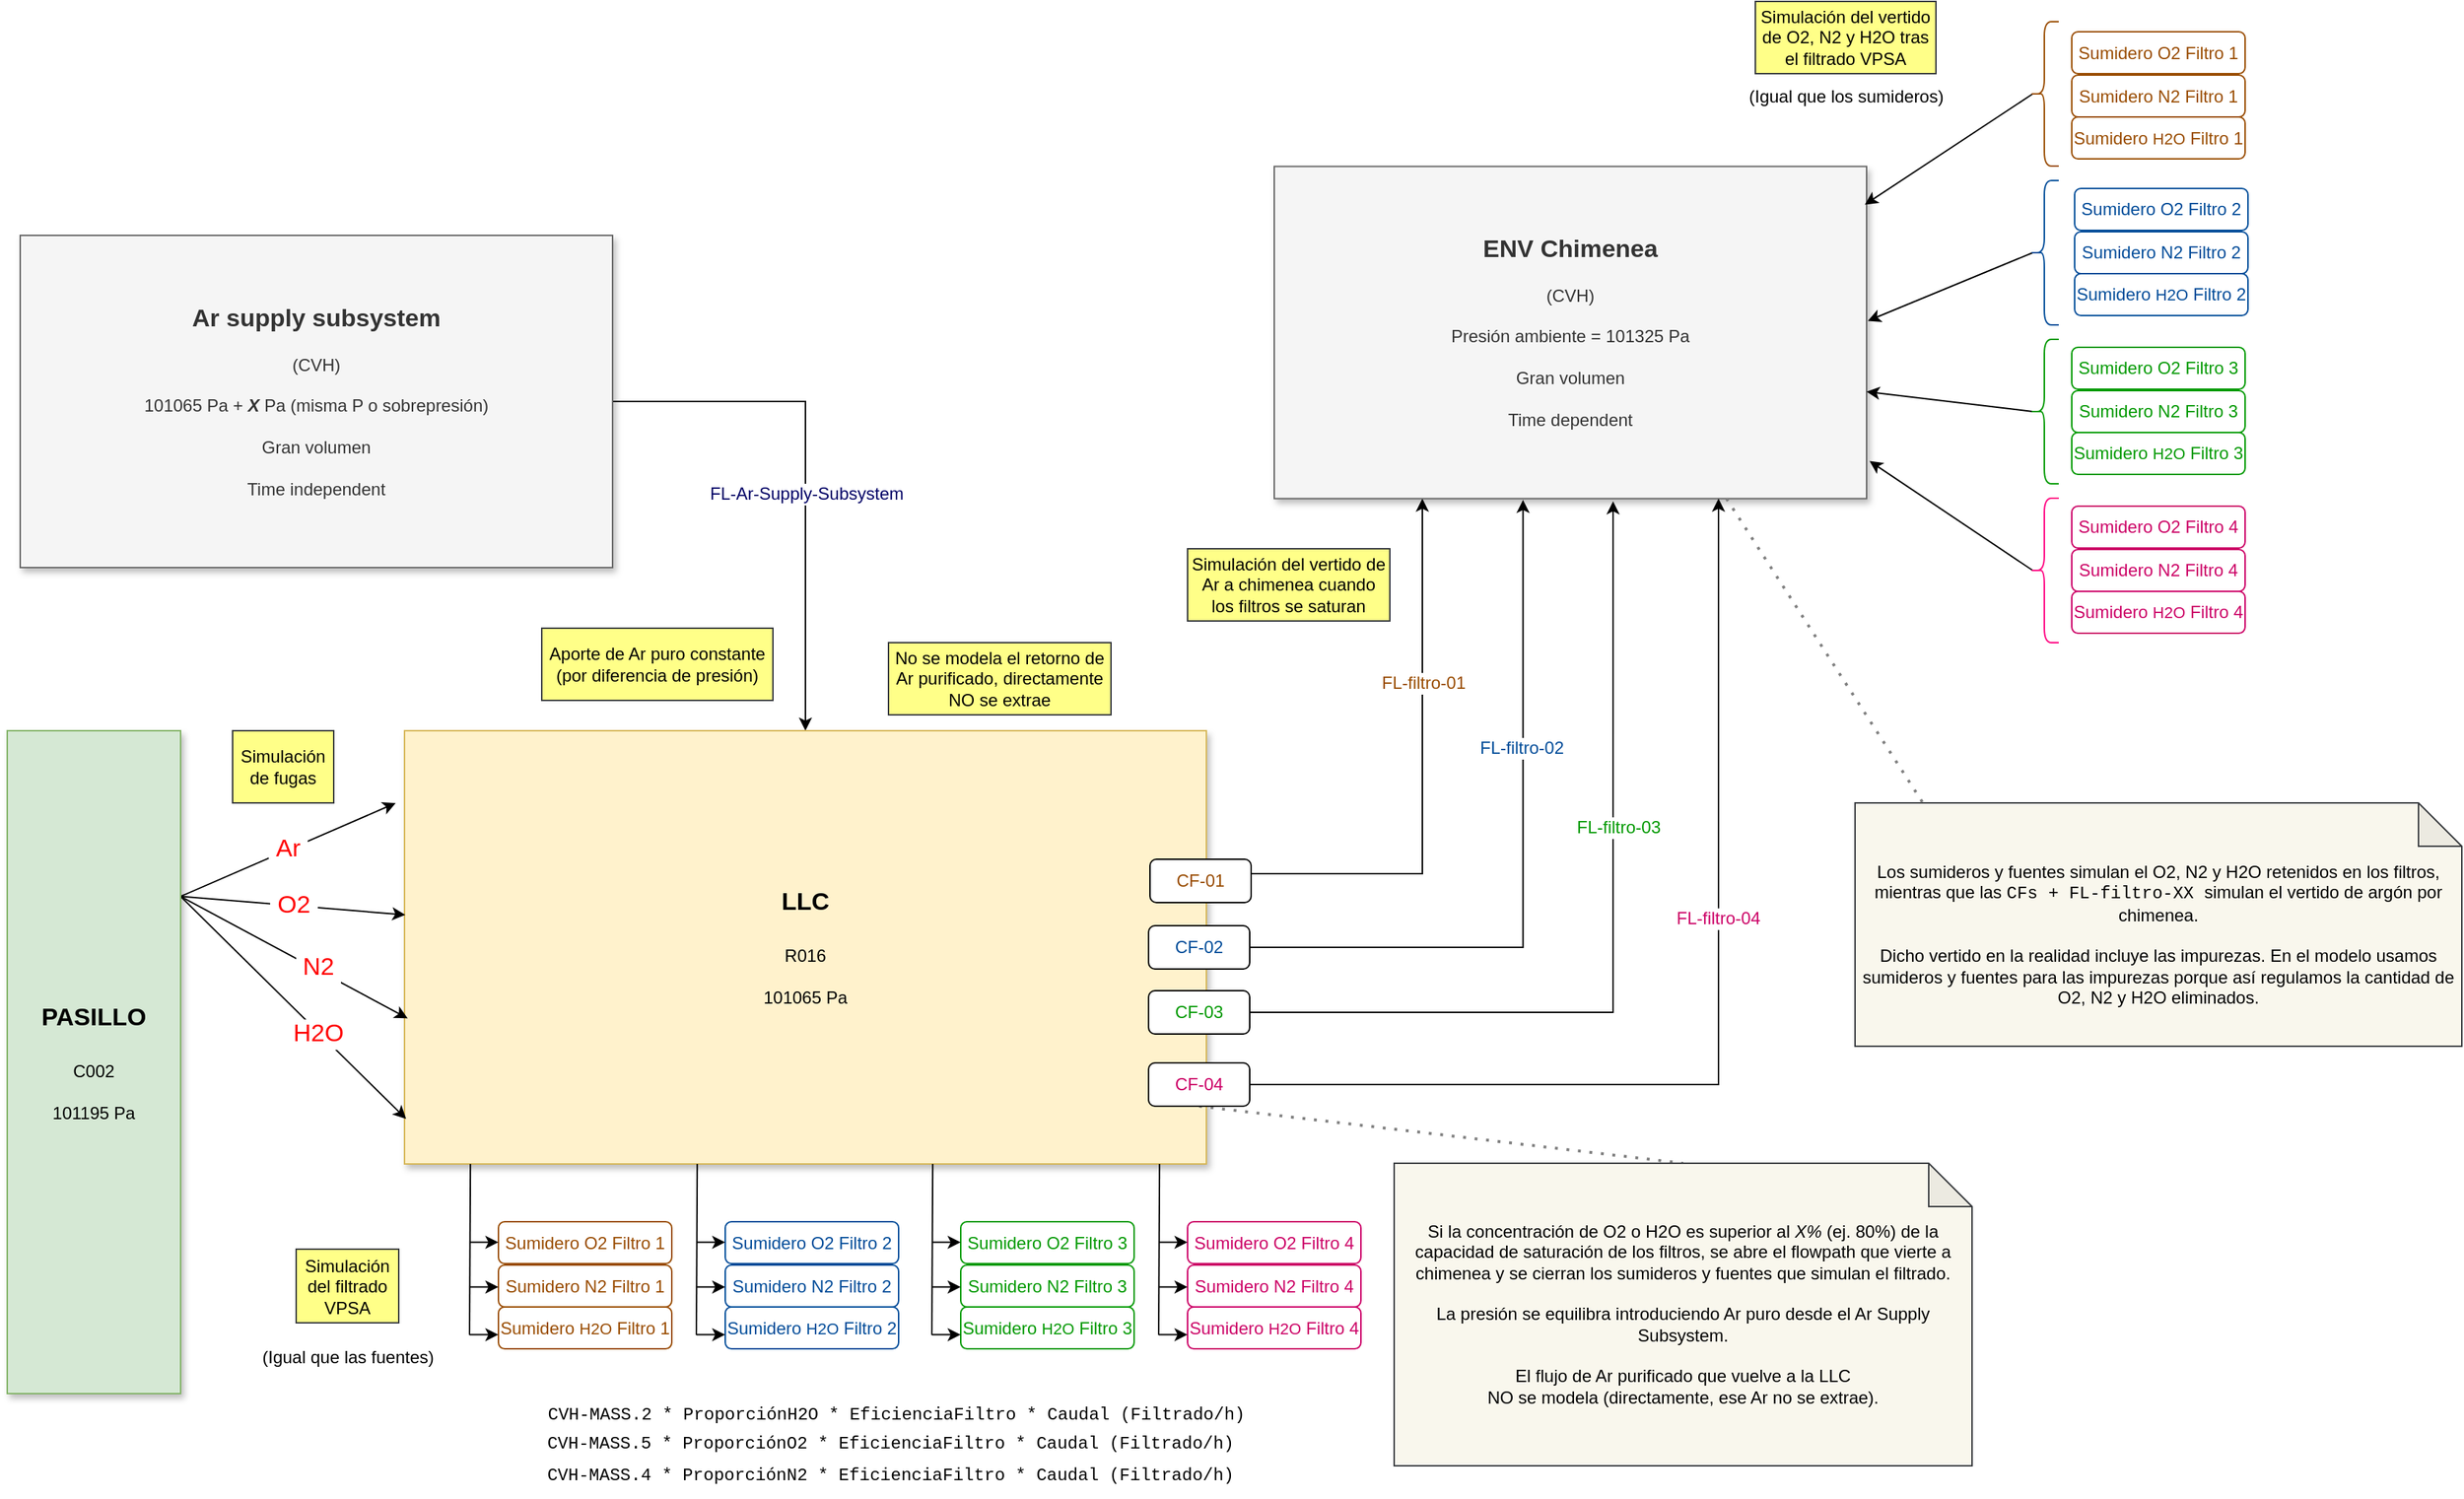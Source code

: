 <mxfile version="20.4.1" type="device"><diagram id="x1Z3pg__tmajVXhF6ubt" name="Página-1"><mxGraphModel dx="2514" dy="2012" grid="0" gridSize="10" guides="1" tooltips="1" connect="1" arrows="1" fold="1" page="1" pageScale="1" pageWidth="1169" pageHeight="827" math="0" shadow="0"><root><mxCell id="0"/><mxCell id="1" parent="0"/><mxCell id="30VkYDPdhyVHKO1fdp6S-49" style="edgeStyle=orthogonalEdgeStyle;rounded=0;orthogonalLoop=1;jettySize=auto;html=1;exitX=1;exitY=0.5;exitDx=0;exitDy=0;entryX=0.5;entryY=0;entryDx=0;entryDy=0;fontFamily=Helvetica;fontSize=12;fontColor=#000066;startArrow=none;startFill=0;endArrow=classic;endFill=1;" parent="1" source="30VkYDPdhyVHKO1fdp6S-1" target="30VkYDPdhyVHKO1fdp6S-2" edge="1"><mxGeometry relative="1" as="geometry"/></mxCell><mxCell id="30VkYDPdhyVHKO1fdp6S-50" value="FL-Ar-Supply-Subsystem" style="edgeLabel;html=1;align=center;verticalAlign=middle;resizable=0;points=[];fontSize=12;fontFamily=Helvetica;fontColor=#000066;" parent="30VkYDPdhyVHKO1fdp6S-49" vertex="1" connectable="0"><mxGeometry x="0.265" y="-1" relative="1" as="geometry"><mxPoint x="1" y="-31" as="offset"/></mxGeometry></mxCell><mxCell id="30VkYDPdhyVHKO1fdp6S-1" value="&lt;div style=&quot;font-size: 17px;&quot;&gt;&lt;font style=&quot;font-size: 17px;&quot;&gt;&lt;b&gt;Ar supply subsystem&lt;/b&gt;&lt;/font&gt;&lt;/div&gt;&lt;div&gt;&lt;br&gt;&lt;/div&gt;&lt;div&gt;(CVH)&lt;/div&gt;&lt;div&gt;&lt;br&gt;&lt;/div&gt;&lt;div&gt;101065 Pa + &lt;b&gt;&lt;i&gt;X&lt;/i&gt;&lt;/b&gt; Pa (misma P o sobrepresión)&lt;/div&gt;&lt;div&gt;&lt;br&gt;&lt;/div&gt;&lt;div&gt;Gran volumen&lt;br&gt;&lt;/div&gt;&lt;div&gt;&lt;br&gt;&lt;/div&gt;&lt;div&gt;Time independent&lt;br&gt;&lt;/div&gt;" style="rounded=0;whiteSpace=wrap;html=1;fillColor=#f5f5f5;fontColor=#333333;strokeColor=#666666;shadow=1;" parent="1" vertex="1"><mxGeometry x="49" y="28" width="410" height="230" as="geometry"/></mxCell><mxCell id="30VkYDPdhyVHKO1fdp6S-15" style="edgeStyle=orthogonalEdgeStyle;rounded=0;orthogonalLoop=1;jettySize=auto;html=1;exitX=0.998;exitY=0.334;exitDx=0;exitDy=0;entryX=0.25;entryY=1;entryDx=0;entryDy=0;fontSize=12;fontColor=#FF0000;exitPerimeter=0;startArrow=none;" parent="1" source="30VkYDPdhyVHKO1fdp6S-40" target="30VkYDPdhyVHKO1fdp6S-14" edge="1"><mxGeometry relative="1" as="geometry"/></mxCell><mxCell id="30VkYDPdhyVHKO1fdp6S-51" value="FL-filtro-01" style="edgeLabel;html=1;align=center;verticalAlign=middle;resizable=0;points=[];fontSize=12;fontFamily=Helvetica;fontColor=#994C00;" parent="30VkYDPdhyVHKO1fdp6S-15" vertex="1" connectable="0"><mxGeometry x="0.326" relative="1" as="geometry"><mxPoint as="offset"/></mxGeometry></mxCell><mxCell id="30VkYDPdhyVHKO1fdp6S-16" style="edgeStyle=orthogonalEdgeStyle;rounded=0;orthogonalLoop=1;jettySize=auto;html=1;exitX=1;exitY=0.5;exitDx=0;exitDy=0;entryX=0.42;entryY=1.004;entryDx=0;entryDy=0;entryPerimeter=0;fontSize=12;fontColor=#FF0000;startArrow=none;" parent="1" source="30VkYDPdhyVHKO1fdp6S-41" target="30VkYDPdhyVHKO1fdp6S-14" edge="1"><mxGeometry relative="1" as="geometry"/></mxCell><mxCell id="30VkYDPdhyVHKO1fdp6S-52" value="FL-filtro-02" style="edgeLabel;html=1;align=center;verticalAlign=middle;resizable=0;points=[];fontSize=12;fontFamily=Helvetica;fontColor=#004C99;" parent="30VkYDPdhyVHKO1fdp6S-16" vertex="1" connectable="0"><mxGeometry x="0.311" y="1" relative="1" as="geometry"><mxPoint as="offset"/></mxGeometry></mxCell><mxCell id="30VkYDPdhyVHKO1fdp6S-17" style="edgeStyle=orthogonalEdgeStyle;rounded=0;orthogonalLoop=1;jettySize=auto;html=1;exitX=1;exitY=0.5;exitDx=0;exitDy=0;entryX=0.572;entryY=1.008;entryDx=0;entryDy=0;fontSize=12;fontColor=#FF0000;entryPerimeter=0;" parent="1" source="30VkYDPdhyVHKO1fdp6S-44" target="30VkYDPdhyVHKO1fdp6S-14" edge="1"><mxGeometry relative="1" as="geometry"/></mxCell><mxCell id="30VkYDPdhyVHKO1fdp6S-53" value="FL-filtro-03" style="edgeLabel;html=1;align=center;verticalAlign=middle;resizable=0;points=[];fontSize=12;fontFamily=Helvetica;fontColor=#009900;" parent="30VkYDPdhyVHKO1fdp6S-17" vertex="1" connectable="0"><mxGeometry x="0.255" y="-3" relative="1" as="geometry"><mxPoint as="offset"/></mxGeometry></mxCell><mxCell id="30VkYDPdhyVHKO1fdp6S-2" value="&lt;div&gt;&lt;b&gt;LLC&lt;/b&gt;&lt;br&gt;&lt;/div&gt;&lt;div&gt;&lt;br&gt;&lt;/div&gt;&lt;div style=&quot;font-size: 12px;&quot;&gt;&lt;font style=&quot;font-size: 12px;&quot;&gt;R016&lt;/font&gt;&lt;/div&gt;&lt;div style=&quot;font-size: 12px;&quot;&gt;&lt;font style=&quot;font-size: 12px;&quot;&gt;&lt;br&gt;&lt;/font&gt;&lt;/div&gt;&lt;div style=&quot;font-size: 12px;&quot;&gt;&lt;font style=&quot;font-size: 12px;&quot;&gt;101065 Pa&lt;/font&gt;&lt;br&gt;&lt;/div&gt;" style="rounded=0;whiteSpace=wrap;html=1;fontSize=17;fillColor=#fff2cc;strokeColor=#d6b656;shadow=1;" parent="1" vertex="1"><mxGeometry x="315" y="371" width="555" height="300" as="geometry"/></mxCell><mxCell id="30VkYDPdhyVHKO1fdp6S-5" value="&amp;nbsp;Ar&amp;nbsp; " style="rounded=0;orthogonalLoop=1;jettySize=auto;html=1;exitX=1;exitY=0.25;exitDx=0;exitDy=0;fontSize=17;entryX=-0.011;entryY=0.167;entryDx=0;entryDy=0;entryPerimeter=0;fontColor=#FF0000;" parent="1" source="30VkYDPdhyVHKO1fdp6S-3" target="30VkYDPdhyVHKO1fdp6S-2" edge="1"><mxGeometry relative="1" as="geometry"><mxPoint x="260" y="421" as="targetPoint"/></mxGeometry></mxCell><mxCell id="30VkYDPdhyVHKO1fdp6S-6" value="&amp;nbsp;O2&amp;nbsp; " style="edgeStyle=none;rounded=0;orthogonalLoop=1;jettySize=auto;html=1;exitX=1;exitY=0.25;exitDx=0;exitDy=0;entryX=0.001;entryY=0.425;entryDx=0;entryDy=0;fontSize=17;entryPerimeter=0;fontColor=#FF0000;" parent="1" source="30VkYDPdhyVHKO1fdp6S-3" target="30VkYDPdhyVHKO1fdp6S-2" edge="1"><mxGeometry relative="1" as="geometry"/></mxCell><mxCell id="30VkYDPdhyVHKO1fdp6S-7" style="edgeStyle=none;rounded=0;orthogonalLoop=1;jettySize=auto;html=1;exitX=1;exitY=0.25;exitDx=0;exitDy=0;entryX=0.004;entryY=0.664;entryDx=0;entryDy=0;fontSize=17;entryPerimeter=0;fontColor=#FF0000;" parent="1" source="30VkYDPdhyVHKO1fdp6S-3" target="30VkYDPdhyVHKO1fdp6S-2" edge="1"><mxGeometry relative="1" as="geometry"/></mxCell><mxCell id="30VkYDPdhyVHKO1fdp6S-10" value="&amp;nbsp;N2&amp;nbsp; " style="edgeLabel;html=1;align=center;verticalAlign=middle;resizable=0;points=[];fontSize=17;fontColor=#FF0000;" parent="30VkYDPdhyVHKO1fdp6S-7" vertex="1" connectable="0"><mxGeometry x="0.198" y="2" relative="1" as="geometry"><mxPoint as="offset"/></mxGeometry></mxCell><mxCell id="30VkYDPdhyVHKO1fdp6S-8" style="edgeStyle=none;rounded=0;orthogonalLoop=1;jettySize=auto;html=1;exitX=1;exitY=0.25;exitDx=0;exitDy=0;entryX=0.002;entryY=0.896;entryDx=0;entryDy=0;fontSize=17;entryPerimeter=0;fontColor=#FF0000;" parent="1" source="30VkYDPdhyVHKO1fdp6S-3" target="30VkYDPdhyVHKO1fdp6S-2" edge="1"><mxGeometry relative="1" as="geometry"/></mxCell><mxCell id="30VkYDPdhyVHKO1fdp6S-11" value="&amp;nbsp;H2O&amp;nbsp; " style="edgeLabel;html=1;align=center;verticalAlign=middle;resizable=0;points=[];fontSize=17;fontColor=#FF0000;" parent="30VkYDPdhyVHKO1fdp6S-8" vertex="1" connectable="0"><mxGeometry x="0.228" y="-1" relative="1" as="geometry"><mxPoint as="offset"/></mxGeometry></mxCell><mxCell id="30VkYDPdhyVHKO1fdp6S-3" value="&lt;div&gt;&lt;b&gt;PASILLO&lt;/b&gt;&lt;br&gt;&lt;/div&gt;&lt;div&gt;&lt;br&gt;&lt;/div&gt;&lt;div style=&quot;font-size: 12px;&quot;&gt;&lt;font style=&quot;font-size: 12px;&quot;&gt;C002&lt;/font&gt;&lt;/div&gt;&lt;div style=&quot;font-size: 12px;&quot;&gt;&lt;font style=&quot;font-size: 12px;&quot;&gt;&lt;br&gt;&lt;/font&gt;&lt;/div&gt;&lt;div style=&quot;font-size: 12px;&quot;&gt;&lt;font style=&quot;font-size: 12px;&quot;&gt;101195 Pa&lt;/font&gt;&lt;br&gt;&lt;/div&gt;" style="rounded=0;whiteSpace=wrap;html=1;fontSize=17;fillColor=#d5e8d4;strokeColor=#82b366;glass=0;shadow=1;" parent="1" vertex="1"><mxGeometry x="40" y="371" width="120" height="459" as="geometry"/></mxCell><mxCell id="30VkYDPdhyVHKO1fdp6S-14" value="&lt;div style=&quot;font-size: 17px;&quot;&gt;&lt;font style=&quot;font-size: 17px;&quot;&gt;&lt;b&gt;ENV Chimenea&lt;br&gt;&lt;/b&gt;&lt;/font&gt;&lt;/div&gt;&lt;div&gt;&lt;br&gt;&lt;/div&gt;&lt;div&gt;(CVH)&lt;/div&gt;&lt;div&gt;&lt;br&gt;&lt;/div&gt;&lt;div&gt;Presión ambiente = 101325 Pa&lt;br&gt;&lt;/div&gt;&lt;div&gt;&lt;br&gt;&lt;/div&gt;&lt;div&gt;Gran volumen&lt;br&gt;&lt;/div&gt;&lt;div&gt;&lt;br&gt;&lt;/div&gt;&lt;div&gt;Time dependent&lt;br&gt;&lt;/div&gt;" style="rounded=0;whiteSpace=wrap;html=1;fillColor=#f5f5f5;fontColor=#333333;strokeColor=#666666;shadow=1;" parent="1" vertex="1"><mxGeometry x="917" y="-19.75" width="410" height="230" as="geometry"/></mxCell><mxCell id="30VkYDPdhyVHKO1fdp6S-29" value="CVH-MASS.2 * ProporciónH2O * EficienciaFiltro * Caudal (Filtrado/h)" style="text;html=1;strokeColor=none;fillColor=none;align=center;verticalAlign=middle;whiteSpace=wrap;rounded=0;fontSize=12;fontColor=#000000;fontFamily=Courier New;" parent="1" vertex="1"><mxGeometry x="389" y="830" width="533" height="30" as="geometry"/></mxCell><mxCell id="30VkYDPdhyVHKO1fdp6S-30" value="CVH-MASS.4 * ProporciónN2 * EficienciaFiltro * Caudal (Filtrado/h)" style="text;html=1;strokeColor=none;fillColor=none;align=center;verticalAlign=middle;whiteSpace=wrap;rounded=0;fontSize=12;fontColor=#000000;fontFamily=Courier New;" parent="1" vertex="1"><mxGeometry x="403" y="872" width="497" height="30" as="geometry"/></mxCell><mxCell id="30VkYDPdhyVHKO1fdp6S-31" value="CVH-MASS.5 * ProporciónO2 * EficienciaFiltro * Caudal (Filtrado/h)" style="text;html=1;strokeColor=none;fillColor=none;align=center;verticalAlign=middle;whiteSpace=wrap;rounded=0;fontSize=12;fontColor=#000000;fontFamily=Courier New;" parent="1" vertex="1"><mxGeometry x="393" y="850" width="517" height="30" as="geometry"/></mxCell><mxCell id="30VkYDPdhyVHKO1fdp6S-32" value="(Igual que los sumideros)" style="text;html=1;strokeColor=none;fillColor=none;align=center;verticalAlign=middle;whiteSpace=wrap;rounded=0;fontFamily=Helvetica;fontSize=12;fontColor=#000000;" parent="1" vertex="1"><mxGeometry x="1232.5" y="-83" width="160" height="30" as="geometry"/></mxCell><mxCell id="30VkYDPdhyVHKO1fdp6S-33" value="Simulación del filtrado VPSA" style="text;html=1;strokeColor=#36393d;fillColor=#ffff88;align=center;verticalAlign=middle;whiteSpace=wrap;rounded=0;fontFamily=Helvetica;fontSize=12;" parent="1" vertex="1"><mxGeometry x="240" y="730" width="71" height="51" as="geometry"/></mxCell><mxCell id="30VkYDPdhyVHKO1fdp6S-44" value="CF-03" style="rounded=1;whiteSpace=wrap;html=1;fontFamily=Helvetica;fontSize=12;fontColor=#009900;" parent="1" vertex="1"><mxGeometry x="830" y="551" width="70" height="30" as="geometry"/></mxCell><mxCell id="30VkYDPdhyVHKO1fdp6S-46" value="" style="endArrow=none;dashed=1;html=1;dashPattern=1 3;strokeWidth=2;rounded=0;fontFamily=Helvetica;fontSize=12;fontColor=#000000;exitX=0.5;exitY=1;exitDx=0;exitDy=0;entryX=0.5;entryY=0;entryDx=0;entryDy=0;entryPerimeter=0;strokeColor=#808080;" parent="1" source="30VkYDPdhyVHKO1fdp6S-45" target="30VkYDPdhyVHKO1fdp6S-47" edge="1"><mxGeometry width="50" height="50" relative="1" as="geometry"><mxPoint x="820" y="701" as="sourcePoint"/><mxPoint x="870" y="651" as="targetPoint"/></mxGeometry></mxCell><mxCell id="30VkYDPdhyVHKO1fdp6S-47" value="&lt;div&gt;Si la concentración de O2 o H2O es superior al &lt;i&gt;X%&lt;/i&gt; (ej. 80%) de la capacidad de saturación de los filtros, se abre el flowpath que vierte a chimenea y se cierran los sumideros y fuentes que simulan el filtrado.&lt;br&gt;&lt;/div&gt;&lt;div&gt;&lt;br&gt;&lt;/div&gt;&lt;div&gt;La presión se equilibra introduciendo Ar puro desde el Ar Supply Subsystem.&lt;/div&gt;&lt;div&gt;&lt;br&gt;&lt;/div&gt;&lt;div&gt;El flujo de Ar purificado que vuelve a la LLC &lt;br&gt;&lt;/div&gt;&lt;div&gt;NO se modela (directamente, ese Ar no se extrae).&lt;/div&gt;" style="shape=note;whiteSpace=wrap;html=1;backgroundOutline=1;darkOpacity=0.05;fontFamily=Helvetica;fontSize=12;fillColor=#f9f7ed;strokeColor=#36393d;" parent="1" vertex="1"><mxGeometry x="1000" y="670.5" width="400" height="209.5" as="geometry"/></mxCell><mxCell id="30VkYDPdhyVHKO1fdp6S-57" value="Simulación del vertido de Ar a chimenea cuando los filtros se saturan" style="text;html=1;strokeColor=#36393d;fillColor=#ffff88;align=center;verticalAlign=middle;whiteSpace=wrap;rounded=0;labelBackgroundColor=none;fontFamily=Helvetica;fontSize=12;" parent="1" vertex="1"><mxGeometry x="857" y="245" width="140" height="50" as="geometry"/></mxCell><mxCell id="30VkYDPdhyVHKO1fdp6S-58" value="Simulación de fugas" style="text;html=1;strokeColor=#36393d;fillColor=#ffff88;align=center;verticalAlign=middle;whiteSpace=wrap;rounded=0;labelBackgroundColor=none;fontFamily=Helvetica;fontSize=12;" parent="1" vertex="1"><mxGeometry x="196" y="371" width="70" height="50" as="geometry"/></mxCell><mxCell id="30VkYDPdhyVHKO1fdp6S-59" value="&lt;div&gt;Aporte de Ar puro constante&lt;/div&gt;&lt;div&gt;(por diferencia de presión)&lt;br&gt;&lt;/div&gt;" style="text;html=1;strokeColor=#36393d;fillColor=#ffff88;align=center;verticalAlign=middle;whiteSpace=wrap;rounded=0;labelBackgroundColor=none;fontFamily=Helvetica;fontSize=12;" parent="1" vertex="1"><mxGeometry x="410" y="300" width="160" height="50" as="geometry"/></mxCell><mxCell id="30VkYDPdhyVHKO1fdp6S-60" value="Simulación del vertido de O2, N2 y H2O tras el filtrado VPSA" style="text;html=1;strokeColor=#36393d;fillColor=#ffff88;align=center;verticalAlign=middle;whiteSpace=wrap;rounded=0;labelBackgroundColor=none;fontFamily=Helvetica;fontSize=12;" parent="1" vertex="1"><mxGeometry x="1250" y="-134" width="125" height="50" as="geometry"/></mxCell><mxCell id="30VkYDPdhyVHKO1fdp6S-82" value="Sumidero O2 Filtro 4" style="rounded=1;whiteSpace=wrap;html=1;labelBackgroundColor=none;strokeColor=#CC0066;fontFamily=Helvetica;fontSize=12;fontColor=#CC0066;" parent="1" vertex="1"><mxGeometry x="857" y="711" width="120" height="29" as="geometry"/></mxCell><mxCell id="30VkYDPdhyVHKO1fdp6S-83" value="Sumidero N2 Filtro 4" style="rounded=1;whiteSpace=wrap;html=1;labelBackgroundColor=none;strokeColor=#CC0066;fontFamily=Helvetica;fontSize=12;fontColor=#CC0066;" parent="1" vertex="1"><mxGeometry x="857" y="741" width="120" height="29" as="geometry"/></mxCell><mxCell id="30VkYDPdhyVHKO1fdp6S-84" value="Sumidero &lt;font style=&quot;font-size: 11px;&quot;&gt;H2O&lt;/font&gt; Filtro 4" style="rounded=1;whiteSpace=wrap;html=1;labelBackgroundColor=none;strokeColor=#CC0066;fontFamily=Helvetica;fontSize=12;fontColor=#CC0066;" parent="1" vertex="1"><mxGeometry x="857" y="770" width="120" height="29" as="geometry"/></mxCell><mxCell id="30VkYDPdhyVHKO1fdp6S-40" value="&lt;font&gt;CF-01&lt;/font&gt;" style="rounded=1;whiteSpace=wrap;html=1;fontFamily=Helvetica;fontSize=12;fontColor=#994C00;" parent="1" vertex="1"><mxGeometry x="831" y="460" width="70" height="30" as="geometry"/></mxCell><mxCell id="30VkYDPdhyVHKO1fdp6S-41" value="&lt;font&gt;CF-02&lt;/font&gt;" style="rounded=1;whiteSpace=wrap;html=1;fontFamily=Helvetica;fontSize=12;fontColor=#004C99;" parent="1" vertex="1"><mxGeometry x="830" y="506" width="70" height="30" as="geometry"/></mxCell><mxCell id="30VkYDPdhyVHKO1fdp6S-45" value="CF-04" style="rounded=1;whiteSpace=wrap;html=1;fontFamily=Helvetica;fontSize=12;fontColor=#CC0066;" parent="1" vertex="1"><mxGeometry x="830" y="601" width="70" height="30" as="geometry"/></mxCell><mxCell id="30VkYDPdhyVHKO1fdp6S-107" value="" style="edgeStyle=orthogonalEdgeStyle;rounded=0;orthogonalLoop=1;jettySize=auto;html=1;exitX=0.75;exitY=1;exitDx=0;exitDy=0;entryX=1;entryY=0.5;entryDx=0;entryDy=0;fontSize=12;fontColor=#FF0000;endArrow=none;endFill=0;startArrow=classic;startFill=1;" parent="1" source="30VkYDPdhyVHKO1fdp6S-14" target="30VkYDPdhyVHKO1fdp6S-45" edge="1"><mxGeometry relative="1" as="geometry"><mxPoint x="1057.5" y="240" as="sourcePoint"/><mxPoint x="639.35" y="618.8" as="targetPoint"/></mxGeometry></mxCell><mxCell id="30VkYDPdhyVHKO1fdp6S-108" value="FL-filtro-04" style="edgeLabel;html=1;align=center;verticalAlign=middle;resizable=0;points=[];fontSize=12;fontFamily=Helvetica;fontColor=#CC0066;" parent="30VkYDPdhyVHKO1fdp6S-107" vertex="1" connectable="0"><mxGeometry x="-0.205" y="-1" relative="1" as="geometry"><mxPoint as="offset"/></mxGeometry></mxCell><mxCell id="30VkYDPdhyVHKO1fdp6S-109" value="" style="endArrow=none;html=1;rounded=0;fontFamily=Helvetica;fontSize=12;fontColor=#CC0066;entryX=0.048;entryY=1.002;entryDx=0;entryDy=0;entryPerimeter=0;" parent="1" edge="1"><mxGeometry width="50" height="50" relative="1" as="geometry"><mxPoint x="837" y="789.4" as="sourcePoint"/><mxPoint x="837.6" y="671.0" as="targetPoint"/></mxGeometry></mxCell><mxCell id="30VkYDPdhyVHKO1fdp6S-110" value="" style="endArrow=classic;html=1;rounded=0;fontFamily=Helvetica;fontSize=12;fontColor=#CC0066;" parent="1" edge="1"><mxGeometry width="50" height="50" relative="1" as="geometry"><mxPoint x="837" y="725.2" as="sourcePoint"/><mxPoint x="857" y="725.2" as="targetPoint"/></mxGeometry></mxCell><mxCell id="30VkYDPdhyVHKO1fdp6S-111" value="" style="endArrow=classic;html=1;rounded=0;fontFamily=Helvetica;fontSize=12;fontColor=#CC0066;" parent="1" edge="1"><mxGeometry width="50" height="50" relative="1" as="geometry"><mxPoint x="837" y="756.2" as="sourcePoint"/><mxPoint x="857" y="756.2" as="targetPoint"/></mxGeometry></mxCell><mxCell id="30VkYDPdhyVHKO1fdp6S-112" value="" style="endArrow=classic;html=1;rounded=0;fontFamily=Helvetica;fontSize=12;fontColor=#CC0066;" parent="1" edge="1"><mxGeometry width="50" height="50" relative="1" as="geometry"><mxPoint x="837" y="789.2" as="sourcePoint"/><mxPoint x="857" y="789.2" as="targetPoint"/></mxGeometry></mxCell><mxCell id="30VkYDPdhyVHKO1fdp6S-113" value="Sumidero O2 Filtro 3" style="rounded=1;whiteSpace=wrap;html=1;labelBackgroundColor=none;strokeColor=#009900;fontFamily=Helvetica;fontSize=12;fontColor=#009900;" parent="1" vertex="1"><mxGeometry x="700" y="711" width="120" height="29" as="geometry"/></mxCell><mxCell id="30VkYDPdhyVHKO1fdp6S-114" value="Sumidero N2 Filtro 3" style="rounded=1;whiteSpace=wrap;html=1;labelBackgroundColor=none;strokeColor=#009900;fontFamily=Helvetica;fontSize=12;fontColor=#009900;" parent="1" vertex="1"><mxGeometry x="700" y="741" width="120" height="29" as="geometry"/></mxCell><mxCell id="30VkYDPdhyVHKO1fdp6S-115" value="Sumidero &lt;font style=&quot;font-size: 11px;&quot;&gt;H2O&lt;/font&gt; Filtro 3" style="rounded=1;whiteSpace=wrap;html=1;labelBackgroundColor=none;strokeColor=#009900;fontFamily=Helvetica;fontSize=12;fontColor=#009900;" parent="1" vertex="1"><mxGeometry x="700" y="770" width="120" height="29" as="geometry"/></mxCell><mxCell id="30VkYDPdhyVHKO1fdp6S-116" value="" style="endArrow=none;html=1;rounded=0;fontFamily=Helvetica;fontSize=12;fontColor=#CC0066;entryX=0.048;entryY=1.002;entryDx=0;entryDy=0;entryPerimeter=0;" parent="1" edge="1"><mxGeometry width="50" height="50" relative="1" as="geometry"><mxPoint x="680" y="789.4" as="sourcePoint"/><mxPoint x="680.6" y="671" as="targetPoint"/></mxGeometry></mxCell><mxCell id="30VkYDPdhyVHKO1fdp6S-117" value="" style="endArrow=classic;html=1;rounded=0;fontFamily=Helvetica;fontSize=12;fontColor=#CC0066;" parent="1" edge="1"><mxGeometry width="50" height="50" relative="1" as="geometry"><mxPoint x="680" y="725.2" as="sourcePoint"/><mxPoint x="700" y="725.2" as="targetPoint"/></mxGeometry></mxCell><mxCell id="30VkYDPdhyVHKO1fdp6S-118" value="" style="endArrow=classic;html=1;rounded=0;fontFamily=Helvetica;fontSize=12;fontColor=#CC0066;" parent="1" edge="1"><mxGeometry width="50" height="50" relative="1" as="geometry"><mxPoint x="680" y="756.2" as="sourcePoint"/><mxPoint x="700" y="756.2" as="targetPoint"/></mxGeometry></mxCell><mxCell id="30VkYDPdhyVHKO1fdp6S-119" value="" style="endArrow=classic;html=1;rounded=0;fontFamily=Helvetica;fontSize=12;fontColor=#CC0066;" parent="1" edge="1"><mxGeometry width="50" height="50" relative="1" as="geometry"><mxPoint x="680" y="789.2" as="sourcePoint"/><mxPoint x="700" y="789.2" as="targetPoint"/></mxGeometry></mxCell><mxCell id="30VkYDPdhyVHKO1fdp6S-134" value="Sumidero O2 Filtro 2" style="rounded=1;whiteSpace=wrap;html=1;labelBackgroundColor=none;strokeColor=#004C99;fontFamily=Helvetica;fontSize=12;fontColor=#004C99;" parent="1" vertex="1"><mxGeometry x="537" y="711" width="120" height="29" as="geometry"/></mxCell><mxCell id="30VkYDPdhyVHKO1fdp6S-135" value="Sumidero N2 Filtro 2" style="rounded=1;whiteSpace=wrap;html=1;labelBackgroundColor=none;strokeColor=#004C99;fontFamily=Helvetica;fontSize=12;fontColor=#004C99;" parent="1" vertex="1"><mxGeometry x="537" y="741" width="120" height="29" as="geometry"/></mxCell><mxCell id="30VkYDPdhyVHKO1fdp6S-136" value="Sumidero &lt;font style=&quot;font-size: 11px;&quot;&gt;H2O&lt;/font&gt; Filtro 2" style="rounded=1;whiteSpace=wrap;html=1;labelBackgroundColor=none;strokeColor=#004C99;fontFamily=Helvetica;fontSize=12;fontColor=#004C99;" parent="1" vertex="1"><mxGeometry x="537" y="770" width="120" height="29" as="geometry"/></mxCell><mxCell id="30VkYDPdhyVHKO1fdp6S-137" value="" style="endArrow=none;html=1;rounded=0;fontFamily=Helvetica;fontSize=12;fontColor=#CC0066;entryX=0.048;entryY=1.002;entryDx=0;entryDy=0;entryPerimeter=0;" parent="1" edge="1"><mxGeometry width="50" height="50" relative="1" as="geometry"><mxPoint x="517" y="789.4" as="sourcePoint"/><mxPoint x="517.6" y="671" as="targetPoint"/></mxGeometry></mxCell><mxCell id="30VkYDPdhyVHKO1fdp6S-138" value="" style="endArrow=classic;html=1;rounded=0;fontFamily=Helvetica;fontSize=12;fontColor=#CC0066;" parent="1" edge="1"><mxGeometry width="50" height="50" relative="1" as="geometry"><mxPoint x="517" y="725.2" as="sourcePoint"/><mxPoint x="537" y="725.2" as="targetPoint"/></mxGeometry></mxCell><mxCell id="30VkYDPdhyVHKO1fdp6S-139" value="" style="endArrow=classic;html=1;rounded=0;fontFamily=Helvetica;fontSize=12;fontColor=#CC0066;" parent="1" edge="1"><mxGeometry width="50" height="50" relative="1" as="geometry"><mxPoint x="517" y="756.2" as="sourcePoint"/><mxPoint x="537" y="756.2" as="targetPoint"/></mxGeometry></mxCell><mxCell id="30VkYDPdhyVHKO1fdp6S-140" value="" style="endArrow=classic;html=1;rounded=0;fontFamily=Helvetica;fontSize=12;fontColor=#CC0066;" parent="1" edge="1"><mxGeometry width="50" height="50" relative="1" as="geometry"><mxPoint x="517" y="789.2" as="sourcePoint"/><mxPoint x="537" y="789.2" as="targetPoint"/></mxGeometry></mxCell><mxCell id="30VkYDPdhyVHKO1fdp6S-141" value="Sumidero O2 Filtro 1" style="rounded=1;whiteSpace=wrap;html=1;labelBackgroundColor=none;strokeColor=#994C00;fontFamily=Helvetica;fontSize=12;fontColor=#994C00;" parent="1" vertex="1"><mxGeometry x="380" y="711" width="120" height="29" as="geometry"/></mxCell><mxCell id="30VkYDPdhyVHKO1fdp6S-142" value="Sumidero N2 Filtro 1" style="rounded=1;whiteSpace=wrap;html=1;labelBackgroundColor=none;strokeColor=#994C00;fontFamily=Helvetica;fontSize=12;fontColor=#994C00;" parent="1" vertex="1"><mxGeometry x="380" y="741" width="120" height="29" as="geometry"/></mxCell><mxCell id="30VkYDPdhyVHKO1fdp6S-143" value="Sumidero &lt;font style=&quot;font-size: 11px;&quot;&gt;H2O&lt;/font&gt; Filtro 1" style="rounded=1;whiteSpace=wrap;html=1;labelBackgroundColor=none;strokeColor=#994C00;fontFamily=Helvetica;fontSize=12;fontColor=#994C00;" parent="1" vertex="1"><mxGeometry x="380" y="770" width="120" height="29" as="geometry"/></mxCell><mxCell id="30VkYDPdhyVHKO1fdp6S-144" value="" style="endArrow=none;html=1;rounded=0;fontFamily=Helvetica;fontSize=12;fontColor=#CC0066;entryX=0.048;entryY=1.002;entryDx=0;entryDy=0;entryPerimeter=0;" parent="1" edge="1"><mxGeometry width="50" height="50" relative="1" as="geometry"><mxPoint x="360" y="789.4" as="sourcePoint"/><mxPoint x="360.6" y="671" as="targetPoint"/></mxGeometry></mxCell><mxCell id="30VkYDPdhyVHKO1fdp6S-145" value="" style="endArrow=classic;html=1;rounded=0;fontFamily=Helvetica;fontSize=12;fontColor=#CC0066;" parent="1" edge="1"><mxGeometry width="50" height="50" relative="1" as="geometry"><mxPoint x="360" y="725.2" as="sourcePoint"/><mxPoint x="380" y="725.2" as="targetPoint"/></mxGeometry></mxCell><mxCell id="30VkYDPdhyVHKO1fdp6S-146" value="" style="endArrow=classic;html=1;rounded=0;fontFamily=Helvetica;fontSize=12;fontColor=#CC0066;" parent="1" edge="1"><mxGeometry width="50" height="50" relative="1" as="geometry"><mxPoint x="360" y="756.2" as="sourcePoint"/><mxPoint x="380" y="756.2" as="targetPoint"/></mxGeometry></mxCell><mxCell id="30VkYDPdhyVHKO1fdp6S-147" value="" style="endArrow=classic;html=1;rounded=0;fontFamily=Helvetica;fontSize=12;fontColor=#CC0066;" parent="1" edge="1"><mxGeometry width="50" height="50" relative="1" as="geometry"><mxPoint x="360" y="789.2" as="sourcePoint"/><mxPoint x="380" y="789.2" as="targetPoint"/></mxGeometry></mxCell><mxCell id="30VkYDPdhyVHKO1fdp6S-148" value="No se modela el retorno de Ar purificado, directamente NO se extrae" style="text;html=1;strokeColor=#36393d;fillColor=#ffff88;align=center;verticalAlign=middle;whiteSpace=wrap;rounded=0;labelBackgroundColor=none;fontFamily=Helvetica;fontSize=12;" parent="1" vertex="1"><mxGeometry x="650" y="310" width="154" height="50" as="geometry"/></mxCell><mxCell id="30VkYDPdhyVHKO1fdp6S-149" value="Sumidero O2 Filtro 4" style="rounded=1;whiteSpace=wrap;html=1;labelBackgroundColor=none;strokeColor=#CC0066;fontFamily=Helvetica;fontSize=12;fontColor=#CC0066;" parent="1" vertex="1"><mxGeometry x="1469" y="215.5" width="120" height="29" as="geometry"/></mxCell><mxCell id="30VkYDPdhyVHKO1fdp6S-150" value="Sumidero N2 Filtro 4" style="rounded=1;whiteSpace=wrap;html=1;labelBackgroundColor=none;strokeColor=#CC0066;fontFamily=Helvetica;fontSize=12;fontColor=#CC0066;" parent="1" vertex="1"><mxGeometry x="1469" y="245.5" width="120" height="29" as="geometry"/></mxCell><mxCell id="30VkYDPdhyVHKO1fdp6S-151" value="Sumidero &lt;font style=&quot;font-size: 11px;&quot;&gt;H2O&lt;/font&gt; Filtro 4" style="rounded=1;whiteSpace=wrap;html=1;labelBackgroundColor=none;strokeColor=#CC0066;fontFamily=Helvetica;fontSize=12;fontColor=#CC0066;" parent="1" vertex="1"><mxGeometry x="1469" y="274.5" width="120" height="29" as="geometry"/></mxCell><mxCell id="30VkYDPdhyVHKO1fdp6S-155" value="Sumidero O2 Filtro 3" style="rounded=1;whiteSpace=wrap;html=1;labelBackgroundColor=none;strokeColor=#009900;fontFamily=Helvetica;fontSize=12;fontColor=#009900;" parent="1" vertex="1"><mxGeometry x="1469" y="105.5" width="120" height="29" as="geometry"/></mxCell><mxCell id="30VkYDPdhyVHKO1fdp6S-156" value="Sumidero N2 Filtro 3" style="rounded=1;whiteSpace=wrap;html=1;labelBackgroundColor=none;strokeColor=#009900;fontFamily=Helvetica;fontSize=12;fontColor=#009900;" parent="1" vertex="1"><mxGeometry x="1469" y="135.5" width="120" height="29" as="geometry"/></mxCell><mxCell id="30VkYDPdhyVHKO1fdp6S-157" value="Sumidero &lt;font style=&quot;font-size: 11px;&quot;&gt;H2O&lt;/font&gt; Filtro 3" style="rounded=1;whiteSpace=wrap;html=1;labelBackgroundColor=none;strokeColor=#009900;fontFamily=Helvetica;fontSize=12;fontColor=#009900;" parent="1" vertex="1"><mxGeometry x="1469" y="164.5" width="120" height="29" as="geometry"/></mxCell><mxCell id="30VkYDPdhyVHKO1fdp6S-161" value="Sumidero O2 Filtro 2" style="rounded=1;whiteSpace=wrap;html=1;labelBackgroundColor=none;strokeColor=#004C99;fontFamily=Helvetica;fontSize=12;fontColor=#004C99;" parent="1" vertex="1"><mxGeometry x="1471" y="-4.5" width="120" height="29" as="geometry"/></mxCell><mxCell id="30VkYDPdhyVHKO1fdp6S-162" value="Sumidero N2 Filtro 2" style="rounded=1;whiteSpace=wrap;html=1;labelBackgroundColor=none;strokeColor=#004C99;fontFamily=Helvetica;fontSize=12;fontColor=#004C99;" parent="1" vertex="1"><mxGeometry x="1471" y="25.5" width="120" height="29" as="geometry"/></mxCell><mxCell id="30VkYDPdhyVHKO1fdp6S-163" value="Sumidero &lt;font style=&quot;font-size: 11px;&quot;&gt;H2O&lt;/font&gt; Filtro 2" style="rounded=1;whiteSpace=wrap;html=1;labelBackgroundColor=none;strokeColor=#004C99;fontFamily=Helvetica;fontSize=12;fontColor=#004C99;" parent="1" vertex="1"><mxGeometry x="1471" y="54.5" width="120" height="29" as="geometry"/></mxCell><mxCell id="30VkYDPdhyVHKO1fdp6S-167" value="Sumidero O2 Filtro 1" style="rounded=1;whiteSpace=wrap;html=1;labelBackgroundColor=none;strokeColor=#994C00;fontFamily=Helvetica;fontSize=12;fontColor=#994C00;" parent="1" vertex="1"><mxGeometry x="1469" y="-113" width="120" height="29" as="geometry"/></mxCell><mxCell id="30VkYDPdhyVHKO1fdp6S-168" value="Sumidero N2 Filtro 1" style="rounded=1;whiteSpace=wrap;html=1;labelBackgroundColor=none;strokeColor=#994C00;fontFamily=Helvetica;fontSize=12;fontColor=#994C00;" parent="1" vertex="1"><mxGeometry x="1469" y="-83" width="120" height="29" as="geometry"/></mxCell><mxCell id="30VkYDPdhyVHKO1fdp6S-169" value="Sumidero &lt;font style=&quot;font-size: 11px;&quot;&gt;H2O&lt;/font&gt; Filtro 1" style="rounded=1;whiteSpace=wrap;html=1;labelBackgroundColor=none;strokeColor=#994C00;fontFamily=Helvetica;fontSize=12;fontColor=#994C00;" parent="1" vertex="1"><mxGeometry x="1469" y="-54" width="120" height="29" as="geometry"/></mxCell><mxCell id="30VkYDPdhyVHKO1fdp6S-174" value="" style="endArrow=classic;html=1;rounded=0;fontFamily=Helvetica;fontSize=11;fontColor=#004C99;entryX=0.997;entryY=0.115;entryDx=0;entryDy=0;exitX=0.1;exitY=0.5;exitDx=0;exitDy=0;exitPerimeter=0;entryPerimeter=0;" parent="1" source="30VkYDPdhyVHKO1fdp6S-176" target="30VkYDPdhyVHKO1fdp6S-14" edge="1"><mxGeometry width="50" height="50" relative="1" as="geometry"><mxPoint x="1480" y="32" as="sourcePoint"/><mxPoint x="1480" y="20" as="targetPoint"/></mxGeometry></mxCell><mxCell id="30VkYDPdhyVHKO1fdp6S-176" value="" style="shape=curlyBracket;whiteSpace=wrap;html=1;rounded=1;shadow=0;glass=0;labelBackgroundColor=none;strokeColor=#994C00;fontFamily=Helvetica;fontSize=11;fontColor=#004C99;size=0.5;" parent="1" vertex="1"><mxGeometry x="1440" y="-120" width="20" height="100" as="geometry"/></mxCell><mxCell id="30VkYDPdhyVHKO1fdp6S-180" style="rounded=0;orthogonalLoop=1;jettySize=auto;html=1;exitX=0.1;exitY=0.5;exitDx=0;exitDy=0;exitPerimeter=0;fontFamily=Helvetica;fontSize=11;fontColor=#004C99;startArrow=none;startFill=0;endArrow=classic;endFill=1;entryX=1.002;entryY=0.465;entryDx=0;entryDy=0;entryPerimeter=0;" parent="1" source="30VkYDPdhyVHKO1fdp6S-177" target="30VkYDPdhyVHKO1fdp6S-14" edge="1"><mxGeometry relative="1" as="geometry"/></mxCell><mxCell id="30VkYDPdhyVHKO1fdp6S-177" value="" style="shape=curlyBracket;whiteSpace=wrap;html=1;rounded=1;shadow=0;glass=0;labelBackgroundColor=none;strokeColor=#004C99;fontFamily=Helvetica;fontSize=11;fontColor=#004C99;size=0.5;" parent="1" vertex="1"><mxGeometry x="1440" y="-10" width="20" height="100" as="geometry"/></mxCell><mxCell id="30VkYDPdhyVHKO1fdp6S-181" style="edgeStyle=none;rounded=0;orthogonalLoop=1;jettySize=auto;html=1;exitX=0.1;exitY=0.5;exitDx=0;exitDy=0;exitPerimeter=0;entryX=1;entryY=0.678;entryDx=0;entryDy=0;entryPerimeter=0;fontFamily=Helvetica;fontSize=11;fontColor=#004C99;startArrow=none;startFill=0;endArrow=classic;endFill=1;" parent="1" source="30VkYDPdhyVHKO1fdp6S-178" target="30VkYDPdhyVHKO1fdp6S-14" edge="1"><mxGeometry relative="1" as="geometry"/></mxCell><mxCell id="30VkYDPdhyVHKO1fdp6S-178" value="" style="shape=curlyBracket;whiteSpace=wrap;html=1;rounded=1;shadow=0;glass=0;labelBackgroundColor=none;strokeColor=#009900;fontFamily=Helvetica;fontSize=11;fontColor=#004C99;size=0.5;" parent="1" vertex="1"><mxGeometry x="1440" y="100" width="20" height="100" as="geometry"/></mxCell><mxCell id="30VkYDPdhyVHKO1fdp6S-182" style="edgeStyle=none;rounded=0;orthogonalLoop=1;jettySize=auto;html=1;exitX=0.1;exitY=0.5;exitDx=0;exitDy=0;exitPerimeter=0;entryX=1.005;entryY=0.887;entryDx=0;entryDy=0;fontFamily=Helvetica;fontSize=11;fontColor=#004C99;startArrow=none;startFill=0;endArrow=classic;endFill=1;entryPerimeter=0;" parent="1" source="30VkYDPdhyVHKO1fdp6S-179" target="30VkYDPdhyVHKO1fdp6S-14" edge="1"><mxGeometry relative="1" as="geometry"/></mxCell><mxCell id="30VkYDPdhyVHKO1fdp6S-179" value="" style="shape=curlyBracket;whiteSpace=wrap;html=1;rounded=1;shadow=0;glass=0;labelBackgroundColor=none;strokeColor=#FF0080;fontFamily=Helvetica;fontSize=11;fontColor=#004C99;size=0.5;" parent="1" vertex="1"><mxGeometry x="1440" y="210" width="20" height="100" as="geometry"/></mxCell><mxCell id="30VkYDPdhyVHKO1fdp6S-183" value="(Igual que las fuentes)" style="text;html=1;strokeColor=none;fillColor=none;align=center;verticalAlign=middle;whiteSpace=wrap;rounded=0;fontFamily=Helvetica;fontSize=12;fontColor=#000000;" parent="1" vertex="1"><mxGeometry x="195.5" y="790" width="160" height="30" as="geometry"/></mxCell><mxCell id="30VkYDPdhyVHKO1fdp6S-186" value="&lt;div&gt;&lt;br&gt;&lt;/div&gt;&lt;div&gt;Los sumideros y fuentes simulan el O2, N2 y H2O retenidos en los filtros, mientras que las &lt;font face=&quot;Courier New&quot;&gt;CFs + FL-filtro-XX &lt;/font&gt;simulan el vertido de argón por chimenea. &lt;br&gt;&lt;/div&gt;&lt;div&gt;&lt;br&gt;&lt;/div&gt;&lt;div&gt;Dicho vertido en la realidad incluye las impurezas. En el modelo usamos sumideros y fuentes para las impurezas porque así regulamos la cantidad de O2, N2 y H2O eliminados.&lt;/div&gt;" style="shape=note;whiteSpace=wrap;html=1;backgroundOutline=1;darkOpacity=0.05;fontFamily=Helvetica;fontSize=12;fillColor=#f9f7ed;strokeColor=#36393d;align=center;" parent="1" vertex="1"><mxGeometry x="1319" y="421" width="420" height="168.5" as="geometry"/></mxCell><mxCell id="30VkYDPdhyVHKO1fdp6S-187" value="" style="endArrow=none;dashed=1;html=1;dashPattern=1 3;strokeWidth=2;rounded=0;fontFamily=Helvetica;fontSize=12;fontColor=#000000;exitX=0.5;exitY=1;exitDx=0;exitDy=0;entryX=0.115;entryY=0.012;entryDx=0;entryDy=0;entryPerimeter=0;strokeColor=#808080;" parent="1" target="30VkYDPdhyVHKO1fdp6S-186" edge="1"><mxGeometry width="50" height="50" relative="1" as="geometry"><mxPoint x="1230" y="210.25" as="sourcePoint"/><mxPoint x="1565" y="249.75" as="targetPoint"/></mxGeometry></mxCell></root></mxGraphModel></diagram></mxfile>